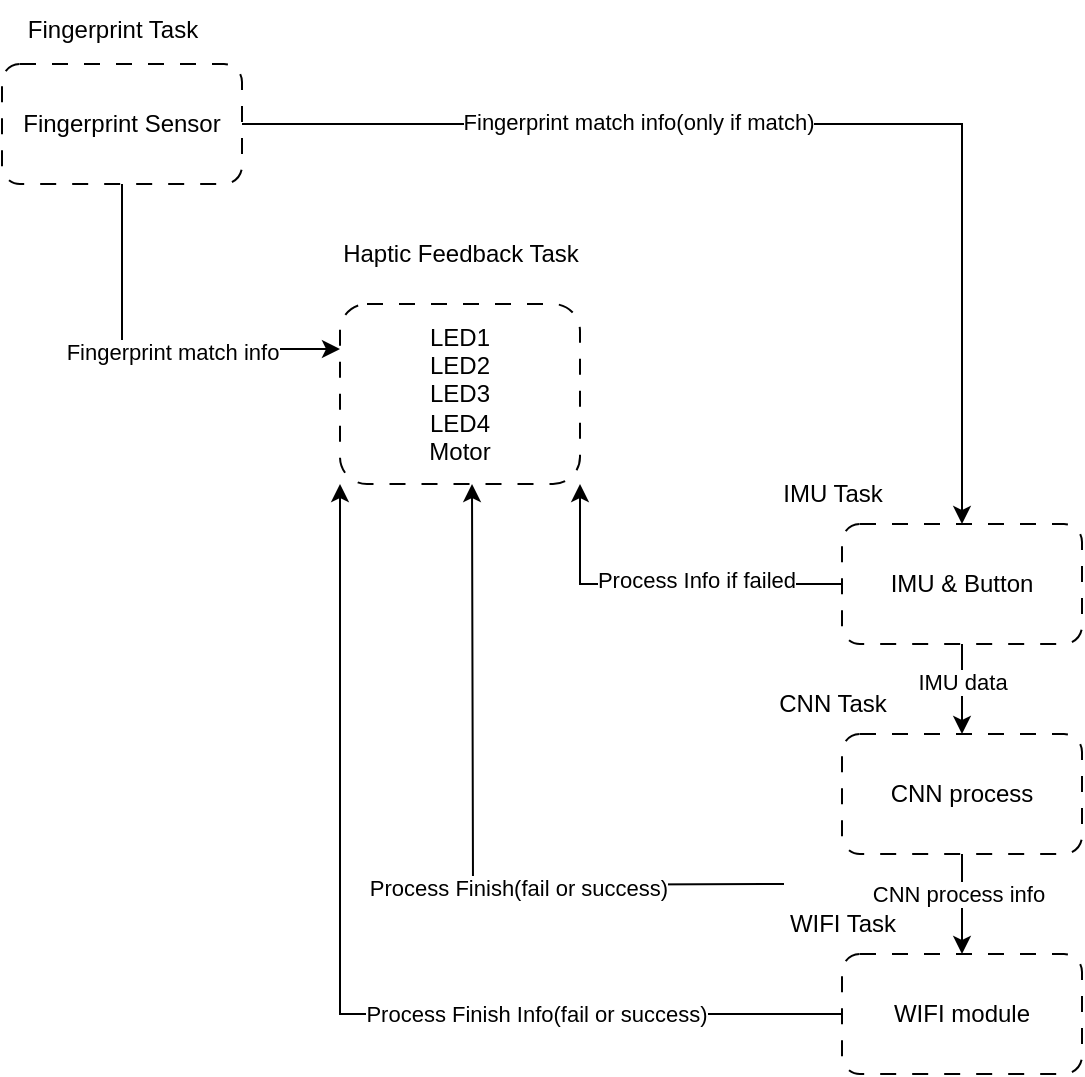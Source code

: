 <mxfile version="26.1.1">
  <diagram name="第 1 页" id="iqPG8gqpj8LAydzy1pjA">
    <mxGraphModel dx="1410" dy="774" grid="1" gridSize="10" guides="1" tooltips="1" connect="1" arrows="1" fold="1" page="1" pageScale="1" pageWidth="827" pageHeight="1169" math="0" shadow="0">
      <root>
        <mxCell id="0" />
        <mxCell id="1" parent="0" />
        <mxCell id="rRrChRX4YDQylmWt6hNa-6" style="edgeStyle=orthogonalEdgeStyle;rounded=0;orthogonalLoop=1;jettySize=auto;html=1;exitX=0.5;exitY=1;exitDx=0;exitDy=0;entryX=0;entryY=0.25;entryDx=0;entryDy=0;" parent="1" source="rRrChRX4YDQylmWt6hNa-1" target="rRrChRX4YDQylmWt6hNa-4" edge="1">
          <mxGeometry relative="1" as="geometry" />
        </mxCell>
        <mxCell id="rRrChRX4YDQylmWt6hNa-9" value="Fingerprint match info" style="edgeLabel;html=1;align=center;verticalAlign=middle;resizable=0;points=[];" parent="rRrChRX4YDQylmWt6hNa-6" vertex="1" connectable="0">
          <mxGeometry x="0.335" relative="1" as="geometry">
            <mxPoint x="-21" y="1" as="offset" />
          </mxGeometry>
        </mxCell>
        <mxCell id="H3kN9WbzdMySnIGSTNFU-1" style="edgeStyle=orthogonalEdgeStyle;rounded=0;orthogonalLoop=1;jettySize=auto;html=1;exitX=1;exitY=0.5;exitDx=0;exitDy=0;entryX=0.5;entryY=0;entryDx=0;entryDy=0;" edge="1" parent="1" source="rRrChRX4YDQylmWt6hNa-1" target="rRrChRX4YDQylmWt6hNa-14">
          <mxGeometry relative="1" as="geometry">
            <mxPoint x="660" y="415" as="targetPoint" />
          </mxGeometry>
        </mxCell>
        <mxCell id="H3kN9WbzdMySnIGSTNFU-2" value="Fingerprint match info(only if match)" style="edgeLabel;html=1;align=center;verticalAlign=middle;resizable=0;points=[];" vertex="1" connectable="0" parent="H3kN9WbzdMySnIGSTNFU-1">
          <mxGeometry x="-0.292" y="1" relative="1" as="geometry">
            <mxPoint as="offset" />
          </mxGeometry>
        </mxCell>
        <mxCell id="rRrChRX4YDQylmWt6hNa-1" value="Fingerprint Sensor" style="rounded=1;whiteSpace=wrap;html=1;dashed=1;dashPattern=8 8;" parent="1" vertex="1">
          <mxGeometry x="125" y="280" width="120" height="60" as="geometry" />
        </mxCell>
        <mxCell id="rRrChRX4YDQylmWt6hNa-2" value="Fingerprint Task" style="text;html=1;align=center;verticalAlign=middle;resizable=0;points=[];autosize=1;strokeColor=none;fillColor=none;" parent="1" vertex="1">
          <mxGeometry x="125" y="248" width="110" height="30" as="geometry" />
        </mxCell>
        <mxCell id="rRrChRX4YDQylmWt6hNa-4" value="LED1&lt;div&gt;LED2&lt;/div&gt;&lt;div&gt;LED3&lt;/div&gt;&lt;div&gt;LED4&lt;/div&gt;&lt;div&gt;Motor&lt;/div&gt;" style="rounded=1;whiteSpace=wrap;html=1;dashed=1;dashPattern=8 8;" parent="1" vertex="1">
          <mxGeometry x="294" y="400" width="120" height="90" as="geometry" />
        </mxCell>
        <mxCell id="rRrChRX4YDQylmWt6hNa-5" value="Haptic Feedback Task" style="text;html=1;align=center;verticalAlign=middle;resizable=0;points=[];autosize=1;strokeColor=none;fillColor=none;" parent="1" vertex="1">
          <mxGeometry x="284" y="360" width="140" height="30" as="geometry" />
        </mxCell>
        <mxCell id="rRrChRX4YDQylmWt6hNa-19" style="edgeStyle=orthogonalEdgeStyle;rounded=0;orthogonalLoop=1;jettySize=auto;html=1;exitX=0.5;exitY=1;exitDx=0;exitDy=0;entryX=0.5;entryY=0;entryDx=0;entryDy=0;" parent="1" source="rRrChRX4YDQylmWt6hNa-14" target="rRrChRX4YDQylmWt6hNa-18" edge="1">
          <mxGeometry relative="1" as="geometry" />
        </mxCell>
        <mxCell id="rRrChRX4YDQylmWt6hNa-20" value="IMU data" style="edgeLabel;html=1;align=center;verticalAlign=middle;resizable=0;points=[];" parent="rRrChRX4YDQylmWt6hNa-19" vertex="1" connectable="0">
          <mxGeometry x="-0.156" y="5" relative="1" as="geometry">
            <mxPoint x="-5" as="offset" />
          </mxGeometry>
        </mxCell>
        <mxCell id="rRrChRX4YDQylmWt6hNa-24" style="edgeStyle=orthogonalEdgeStyle;rounded=0;orthogonalLoop=1;jettySize=auto;html=1;exitX=0;exitY=0.5;exitDx=0;exitDy=0;entryX=1;entryY=1;entryDx=0;entryDy=0;" parent="1" source="rRrChRX4YDQylmWt6hNa-14" target="rRrChRX4YDQylmWt6hNa-4" edge="1">
          <mxGeometry relative="1" as="geometry" />
        </mxCell>
        <mxCell id="rRrChRX4YDQylmWt6hNa-25" value="Process Info if failed" style="edgeLabel;html=1;align=center;verticalAlign=middle;resizable=0;points=[];" parent="rRrChRX4YDQylmWt6hNa-24" vertex="1" connectable="0">
          <mxGeometry x="-0.195" y="-2" relative="1" as="geometry">
            <mxPoint as="offset" />
          </mxGeometry>
        </mxCell>
        <mxCell id="rRrChRX4YDQylmWt6hNa-14" value="IMU &amp;amp; Button" style="rounded=1;whiteSpace=wrap;html=1;dashed=1;dashPattern=8 8;" parent="1" vertex="1">
          <mxGeometry x="545" y="510" width="120" height="60" as="geometry" />
        </mxCell>
        <mxCell id="rRrChRX4YDQylmWt6hNa-15" value="IMU Task" style="text;html=1;align=center;verticalAlign=middle;resizable=0;points=[];autosize=1;strokeColor=none;fillColor=none;" parent="1" vertex="1">
          <mxGeometry x="505" y="480" width="70" height="30" as="geometry" />
        </mxCell>
        <mxCell id="rRrChRX4YDQylmWt6hNa-22" style="edgeStyle=orthogonalEdgeStyle;rounded=0;orthogonalLoop=1;jettySize=auto;html=1;exitX=0;exitY=0.5;exitDx=0;exitDy=0;entryX=0.75;entryY=1;entryDx=0;entryDy=0;" parent="1" edge="1">
          <mxGeometry relative="1" as="geometry">
            <mxPoint x="516" y="690" as="sourcePoint" />
            <mxPoint x="360" y="490" as="targetPoint" />
          </mxGeometry>
        </mxCell>
        <mxCell id="rRrChRX4YDQylmWt6hNa-23" value="Process Finish(fail or success)" style="edgeLabel;html=1;align=center;verticalAlign=middle;resizable=0;points=[];" parent="rRrChRX4YDQylmWt6hNa-22" vertex="1" connectable="0">
          <mxGeometry x="-0.253" y="1" relative="1" as="geometry">
            <mxPoint as="offset" />
          </mxGeometry>
        </mxCell>
        <mxCell id="rRrChRX4YDQylmWt6hNa-27" style="edgeStyle=orthogonalEdgeStyle;rounded=0;orthogonalLoop=1;jettySize=auto;html=1;exitX=0.5;exitY=1;exitDx=0;exitDy=0;entryX=0.5;entryY=0;entryDx=0;entryDy=0;" parent="1" source="rRrChRX4YDQylmWt6hNa-18" target="rRrChRX4YDQylmWt6hNa-26" edge="1">
          <mxGeometry relative="1" as="geometry" />
        </mxCell>
        <mxCell id="rRrChRX4YDQylmWt6hNa-28" value="CNN process info" style="edgeLabel;html=1;align=center;verticalAlign=middle;resizable=0;points=[];" parent="rRrChRX4YDQylmWt6hNa-27" vertex="1" connectable="0">
          <mxGeometry x="-0.2" y="-2" relative="1" as="geometry">
            <mxPoint as="offset" />
          </mxGeometry>
        </mxCell>
        <mxCell id="rRrChRX4YDQylmWt6hNa-18" value="CNN process" style="rounded=1;whiteSpace=wrap;html=1;dashed=1;dashPattern=8 8;" parent="1" vertex="1">
          <mxGeometry x="545" y="615" width="120" height="60" as="geometry" />
        </mxCell>
        <mxCell id="rRrChRX4YDQylmWt6hNa-21" value="CNN Task" style="text;html=1;align=center;verticalAlign=middle;resizable=0;points=[];autosize=1;strokeColor=none;fillColor=none;" parent="1" vertex="1">
          <mxGeometry x="500" y="585" width="80" height="30" as="geometry" />
        </mxCell>
        <mxCell id="rRrChRX4YDQylmWt6hNa-29" style="edgeStyle=orthogonalEdgeStyle;rounded=0;orthogonalLoop=1;jettySize=auto;html=1;exitX=0;exitY=0.5;exitDx=0;exitDy=0;entryX=0;entryY=1;entryDx=0;entryDy=0;" parent="1" source="rRrChRX4YDQylmWt6hNa-26" target="rRrChRX4YDQylmWt6hNa-4" edge="1">
          <mxGeometry relative="1" as="geometry" />
        </mxCell>
        <mxCell id="rRrChRX4YDQylmWt6hNa-30" value="Process Finish Info(fail or success)" style="edgeLabel;html=1;align=center;verticalAlign=middle;resizable=0;points=[];" parent="rRrChRX4YDQylmWt6hNa-29" vertex="1" connectable="0">
          <mxGeometry x="-0.406" relative="1" as="geometry">
            <mxPoint as="offset" />
          </mxGeometry>
        </mxCell>
        <mxCell id="rRrChRX4YDQylmWt6hNa-26" value="WIFI module" style="rounded=1;whiteSpace=wrap;html=1;dashed=1;dashPattern=8 8;" parent="1" vertex="1">
          <mxGeometry x="545" y="725" width="120" height="60" as="geometry" />
        </mxCell>
        <mxCell id="rRrChRX4YDQylmWt6hNa-31" value="WIFI Task" style="text;html=1;align=center;verticalAlign=middle;resizable=0;points=[];autosize=1;strokeColor=none;fillColor=none;" parent="1" vertex="1">
          <mxGeometry x="505" y="695" width="80" height="30" as="geometry" />
        </mxCell>
      </root>
    </mxGraphModel>
  </diagram>
</mxfile>

